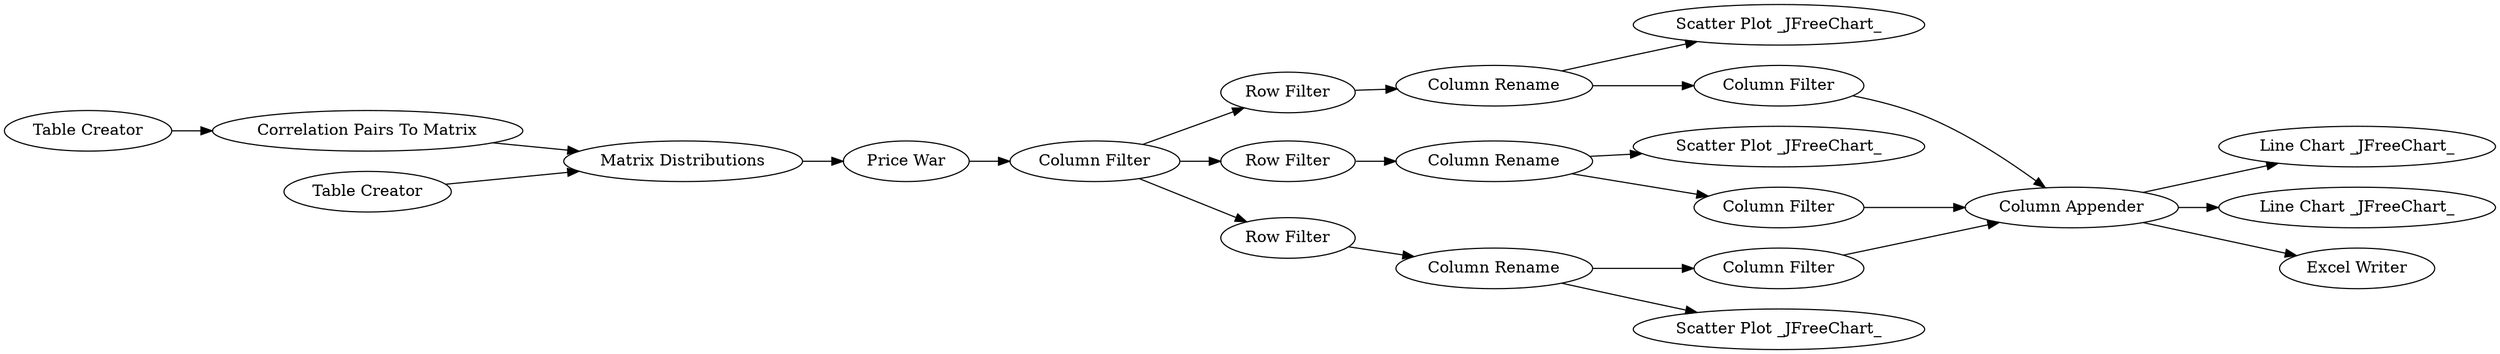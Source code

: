 digraph {
	21 -> 23
	20 -> 13
	32 -> 16
	7 -> 4
	20 -> 27
	2 -> 4
	19 -> 9
	10 -> 21
	8 -> 19
	4 -> 8
	29 -> 32
	11 -> 22
	21 -> 28
	22 -> 29
	22 -> 24
	27 -> 32
	28 -> 32
	19 -> 11
	6 -> 7
	32 -> 30
	32 -> 33
	9 -> 20
	19 -> 10
	27 [label="Column Filter"]
	7 [label="Correlation Pairs To Matrix"]
	9 [label="Row Filter"]
	21 [label="Column Rename"]
	8 [label="Price War"]
	19 [label="Column Filter"]
	24 [label="Scatter Plot _JFreeChart_"]
	6 [label="Table Creator"]
	10 [label="Row Filter"]
	16 [label="Line Chart _JFreeChart_"]
	30 [label="Line Chart _JFreeChart_"]
	22 [label="Column Rename"]
	28 [label="Column Filter"]
	11 [label="Row Filter"]
	4 [label="Matrix Distributions"]
	23 [label="Scatter Plot _JFreeChart_"]
	20 [label="Column Rename"]
	13 [label="Scatter Plot _JFreeChart_"]
	29 [label="Column Filter"]
	33 [label="Excel Writer"]
	32 [label="Column Appender"]
	2 [label="Table Creator"]
	rankdir=LR
}

